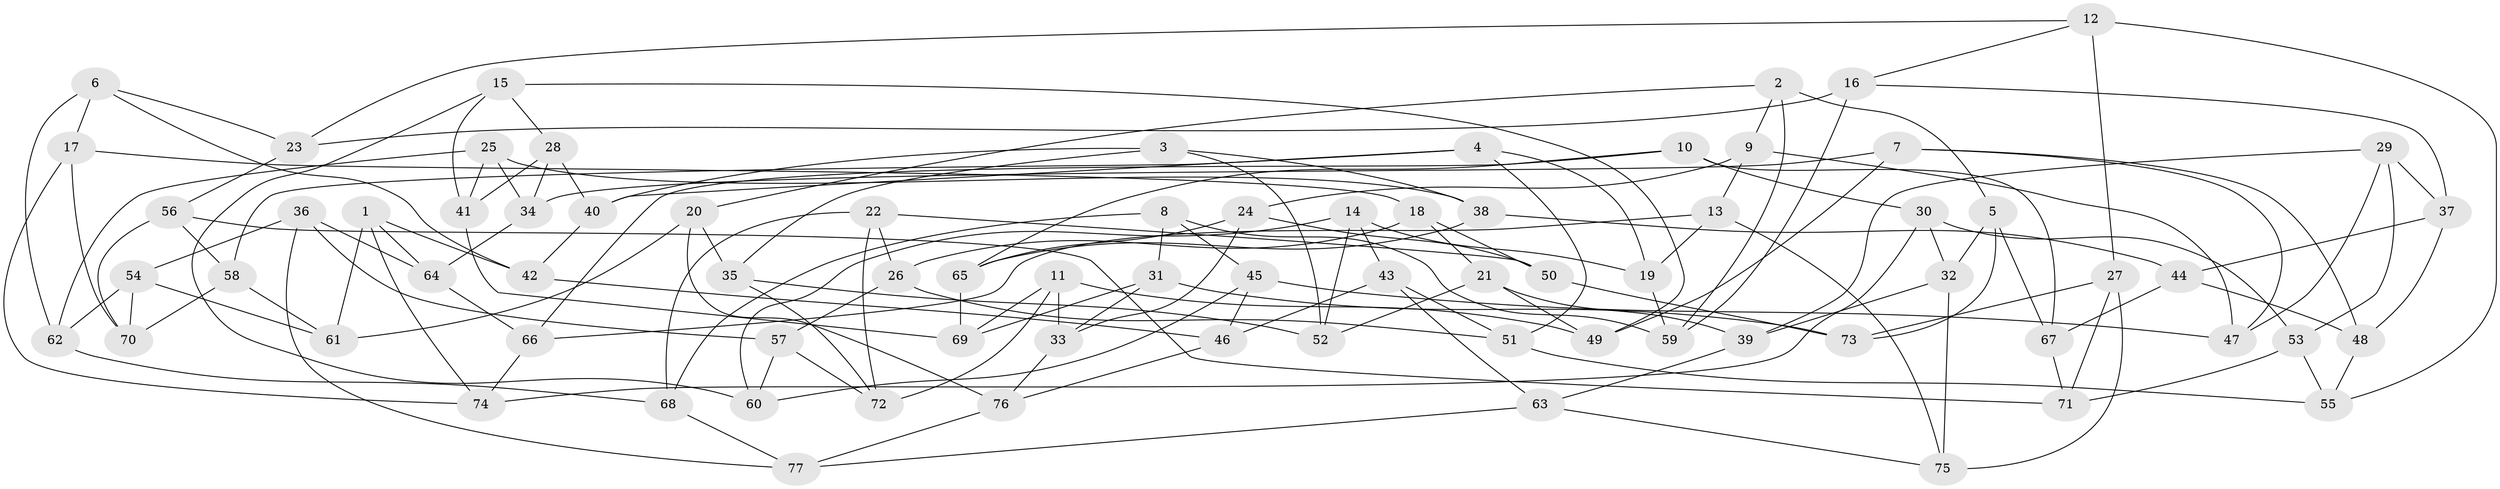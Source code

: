 // Generated by graph-tools (version 1.1) at 2025/02/03/09/25 03:02:59]
// undirected, 77 vertices, 154 edges
graph export_dot {
graph [start="1"]
  node [color=gray90,style=filled];
  1;
  2;
  3;
  4;
  5;
  6;
  7;
  8;
  9;
  10;
  11;
  12;
  13;
  14;
  15;
  16;
  17;
  18;
  19;
  20;
  21;
  22;
  23;
  24;
  25;
  26;
  27;
  28;
  29;
  30;
  31;
  32;
  33;
  34;
  35;
  36;
  37;
  38;
  39;
  40;
  41;
  42;
  43;
  44;
  45;
  46;
  47;
  48;
  49;
  50;
  51;
  52;
  53;
  54;
  55;
  56;
  57;
  58;
  59;
  60;
  61;
  62;
  63;
  64;
  65;
  66;
  67;
  68;
  69;
  70;
  71;
  72;
  73;
  74;
  75;
  76;
  77;
  1 -- 64;
  1 -- 74;
  1 -- 42;
  1 -- 61;
  2 -- 9;
  2 -- 20;
  2 -- 59;
  2 -- 5;
  3 -- 40;
  3 -- 38;
  3 -- 35;
  3 -- 52;
  4 -- 19;
  4 -- 40;
  4 -- 58;
  4 -- 51;
  5 -- 32;
  5 -- 67;
  5 -- 73;
  6 -- 17;
  6 -- 42;
  6 -- 23;
  6 -- 62;
  7 -- 48;
  7 -- 47;
  7 -- 49;
  7 -- 34;
  8 -- 45;
  8 -- 59;
  8 -- 31;
  8 -- 68;
  9 -- 13;
  9 -- 24;
  9 -- 47;
  10 -- 66;
  10 -- 67;
  10 -- 65;
  10 -- 30;
  11 -- 33;
  11 -- 72;
  11 -- 69;
  11 -- 49;
  12 -- 23;
  12 -- 16;
  12 -- 27;
  12 -- 55;
  13 -- 19;
  13 -- 66;
  13 -- 75;
  14 -- 19;
  14 -- 43;
  14 -- 52;
  14 -- 60;
  15 -- 49;
  15 -- 28;
  15 -- 41;
  15 -- 60;
  16 -- 37;
  16 -- 23;
  16 -- 59;
  17 -- 74;
  17 -- 18;
  17 -- 70;
  18 -- 26;
  18 -- 50;
  18 -- 21;
  19 -- 59;
  20 -- 35;
  20 -- 76;
  20 -- 61;
  21 -- 49;
  21 -- 39;
  21 -- 52;
  22 -- 72;
  22 -- 26;
  22 -- 68;
  22 -- 50;
  23 -- 56;
  24 -- 65;
  24 -- 50;
  24 -- 33;
  25 -- 41;
  25 -- 38;
  25 -- 34;
  25 -- 62;
  26 -- 51;
  26 -- 57;
  27 -- 71;
  27 -- 73;
  27 -- 75;
  28 -- 41;
  28 -- 34;
  28 -- 40;
  29 -- 53;
  29 -- 47;
  29 -- 39;
  29 -- 37;
  30 -- 53;
  30 -- 74;
  30 -- 32;
  31 -- 33;
  31 -- 73;
  31 -- 69;
  32 -- 39;
  32 -- 75;
  33 -- 76;
  34 -- 64;
  35 -- 72;
  35 -- 52;
  36 -- 64;
  36 -- 77;
  36 -- 57;
  36 -- 54;
  37 -- 48;
  37 -- 44;
  38 -- 44;
  38 -- 65;
  39 -- 63;
  40 -- 42;
  41 -- 69;
  42 -- 46;
  43 -- 46;
  43 -- 51;
  43 -- 63;
  44 -- 48;
  44 -- 67;
  45 -- 60;
  45 -- 46;
  45 -- 47;
  46 -- 76;
  48 -- 55;
  50 -- 73;
  51 -- 55;
  53 -- 55;
  53 -- 71;
  54 -- 61;
  54 -- 62;
  54 -- 70;
  56 -- 71;
  56 -- 70;
  56 -- 58;
  57 -- 72;
  57 -- 60;
  58 -- 70;
  58 -- 61;
  62 -- 68;
  63 -- 75;
  63 -- 77;
  64 -- 66;
  65 -- 69;
  66 -- 74;
  67 -- 71;
  68 -- 77;
  76 -- 77;
}
